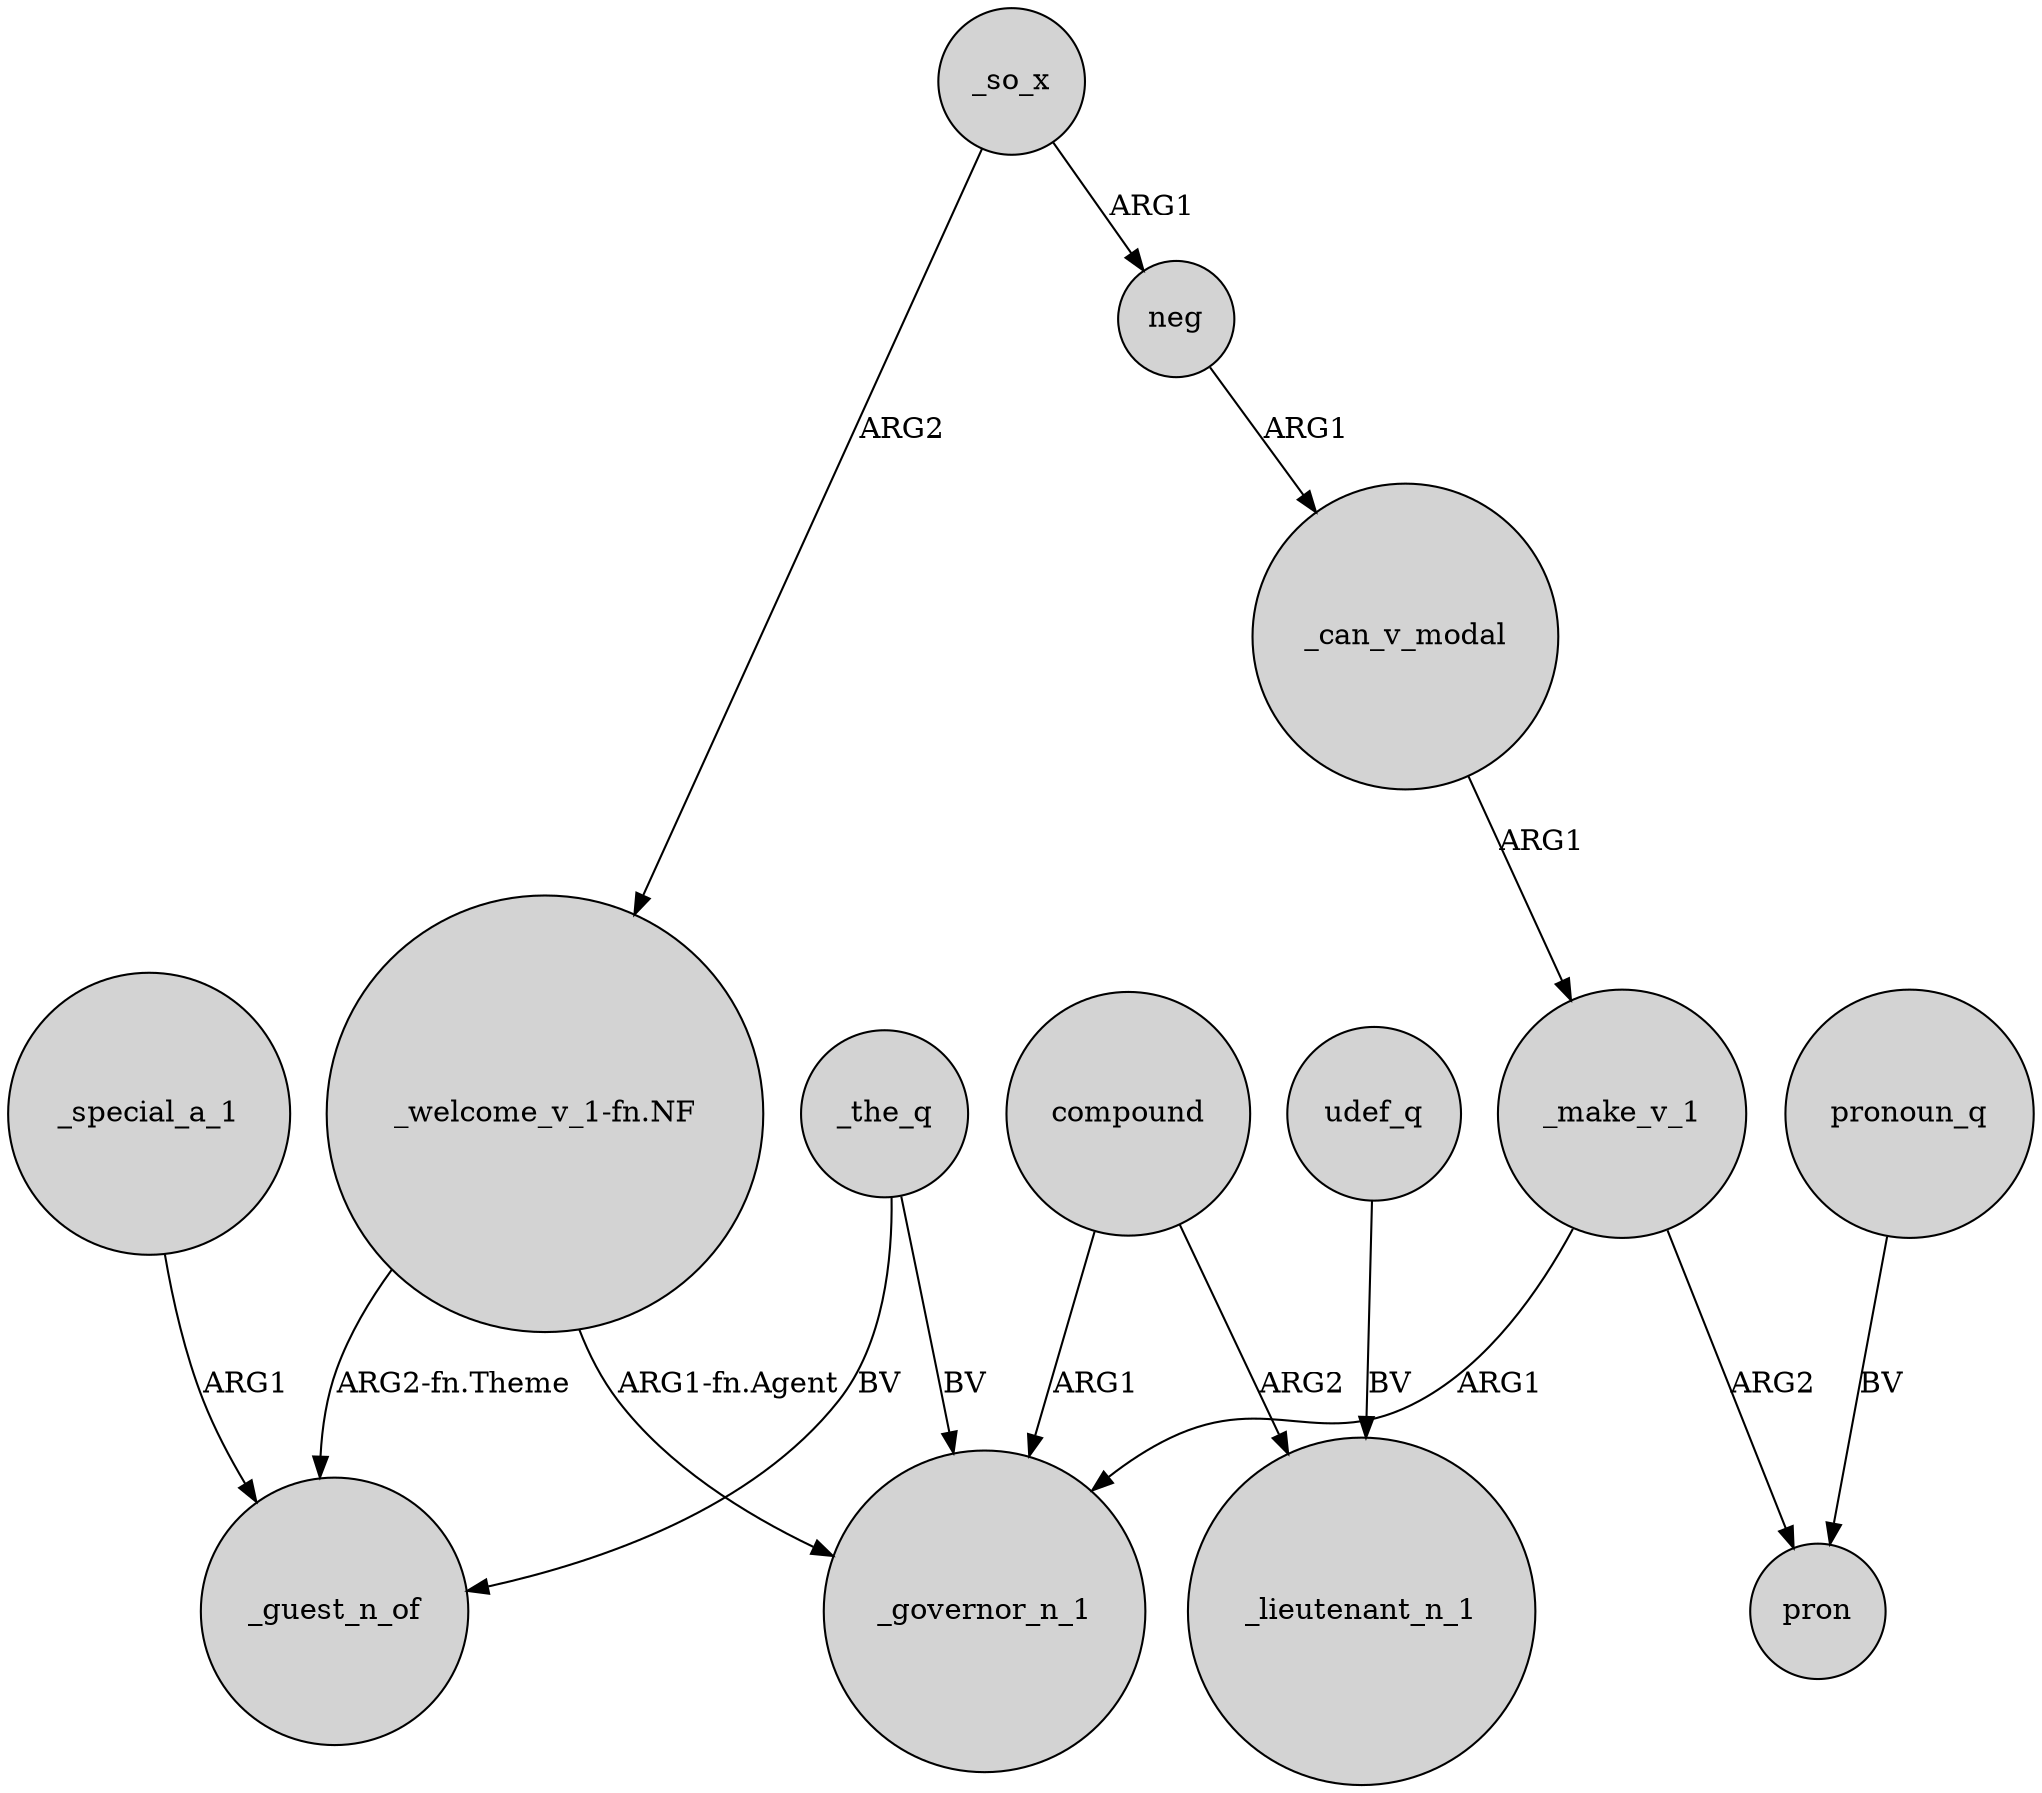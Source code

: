 digraph {
	node [shape=circle style=filled]
	_the_q -> _governor_n_1 [label=BV]
	_special_a_1 -> _guest_n_of [label=ARG1]
	_so_x -> neg [label=ARG1]
	udef_q -> _lieutenant_n_1 [label=BV]
	compound -> _lieutenant_n_1 [label=ARG2]
	compound -> _governor_n_1 [label=ARG1]
	pronoun_q -> pron [label=BV]
	_so_x -> "_welcome_v_1-fn.NF" [label=ARG2]
	"_welcome_v_1-fn.NF" -> _guest_n_of [label="ARG2-fn.Theme"]
	_can_v_modal -> _make_v_1 [label=ARG1]
	"_welcome_v_1-fn.NF" -> _governor_n_1 [label="ARG1-fn.Agent"]
	neg -> _can_v_modal [label=ARG1]
	_the_q -> _guest_n_of [label=BV]
	_make_v_1 -> _governor_n_1 [label=ARG1]
	_make_v_1 -> pron [label=ARG2]
}
